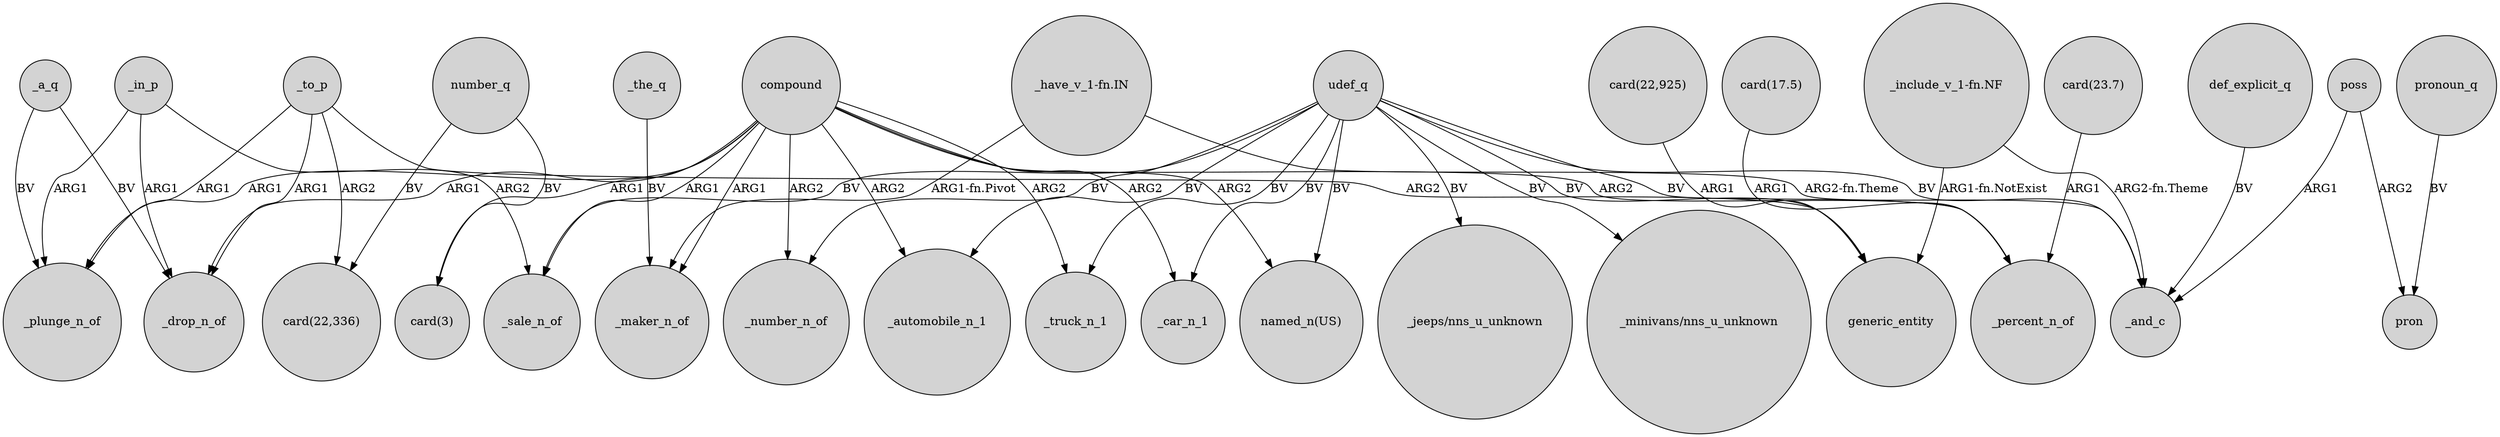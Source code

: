 digraph {
	node [shape=circle style=filled]
	_to_p -> _drop_n_of [label=ARG1]
	udef_q -> "named_n(US)" [label=BV]
	_a_q -> _plunge_n_of [label=BV]
	udef_q -> generic_entity [label=BV]
	udef_q -> _number_n_of [label=BV]
	poss -> pron [label=ARG2]
	poss -> _and_c [label=ARG1]
	_in_p -> _plunge_n_of [label=ARG1]
	def_explicit_q -> _and_c [label=BV]
	udef_q -> _automobile_n_1 [label=BV]
	_to_p -> "card(22,336)" [label=ARG2]
	_in_p -> _drop_n_of [label=ARG1]
	_a_q -> _drop_n_of [label=BV]
	compound -> _maker_n_of [label=ARG1]
	compound -> _drop_n_of [label=ARG1]
	"_have_v_1-fn.IN" -> _and_c [label="ARG2-fn.Theme"]
	_to_p -> _plunge_n_of [label=ARG1]
	_the_q -> _maker_n_of [label=BV]
	compound -> _percent_n_of [label=ARG2]
	compound -> "named_n(US)" [label=ARG2]
	_in_p -> _sale_n_of [label=ARG2]
	_to_p -> generic_entity [label=ARG2]
	"card(22,925)" -> generic_entity [label=ARG1]
	pronoun_q -> pron [label=BV]
	"card(17.5)" -> _percent_n_of [label=ARG1]
	compound -> _plunge_n_of [label=ARG1]
	udef_q -> _truck_n_1 [label=BV]
	number_q -> "card(22,336)" [label=BV]
	compound -> _automobile_n_1 [label=ARG2]
	compound -> "card(3)" [label=ARG1]
	"_have_v_1-fn.IN" -> _maker_n_of [label="ARG1-fn.Pivot"]
	"card(23.7)" -> _percent_n_of [label=ARG1]
	compound -> _truck_n_1 [label=ARG2]
	udef_q -> "_jeeps/nns_u_unknown" [label=BV]
	"_include_v_1-fn.NF" -> generic_entity [label="ARG1-fn.NotExist"]
	"_include_v_1-fn.NF" -> _and_c [label="ARG2-fn.Theme"]
	udef_q -> _sale_n_of [label=BV]
	udef_q -> _car_n_1 [label=BV]
	compound -> _number_n_of [label=ARG2]
	number_q -> "card(3)" [label=BV]
	udef_q -> _percent_n_of [label=BV]
	udef_q -> _and_c [label=BV]
	compound -> _car_n_1 [label=ARG2]
	compound -> _sale_n_of [label=ARG1]
	udef_q -> "_minivans/nns_u_unknown" [label=BV]
}
